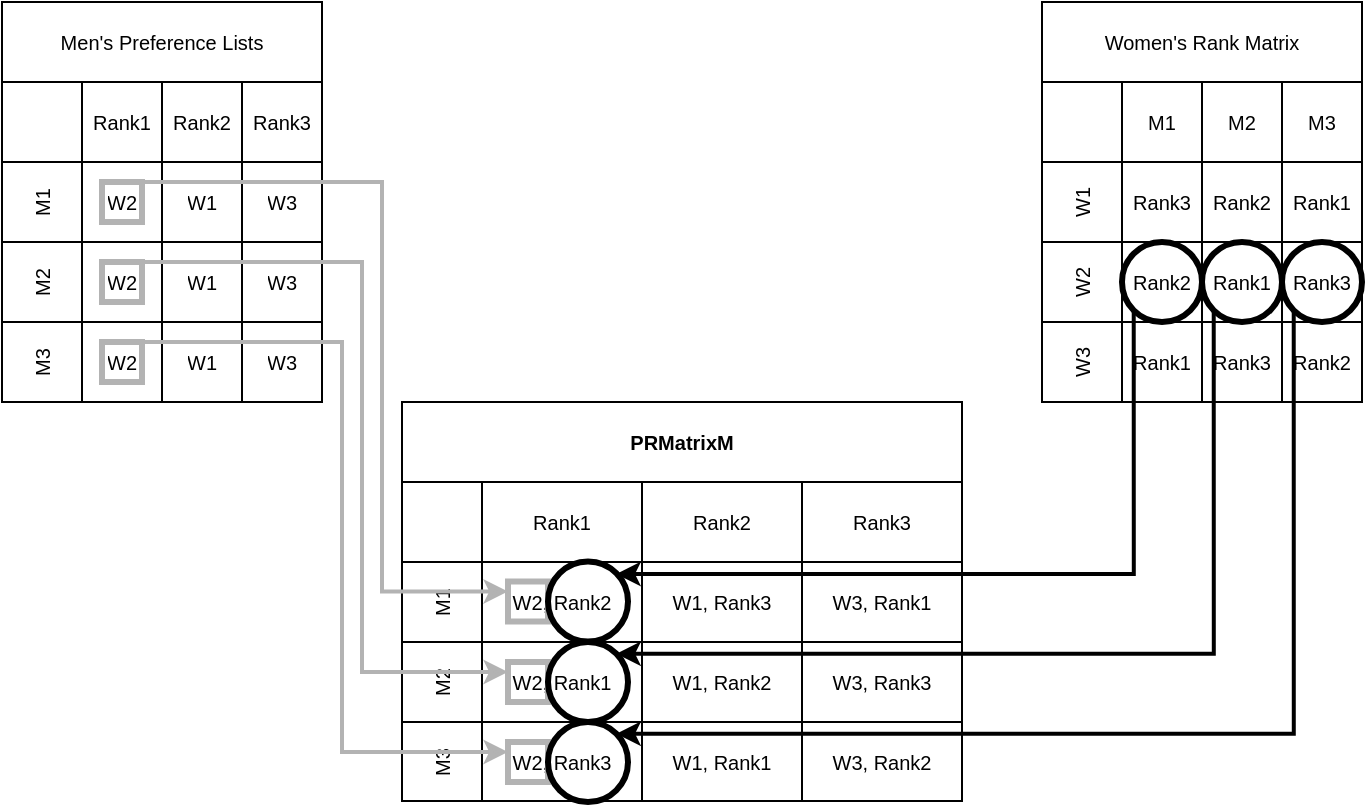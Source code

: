 <mxfile version="24.6.4" type="github">
  <diagram name="Page-1" id="vMLTytokWvOrCjo9vSvv">
    <mxGraphModel dx="1331" dy="502" grid="1" gridSize="10" guides="1" tooltips="1" connect="1" arrows="1" fold="1" page="1" pageScale="1" pageWidth="2339" pageHeight="3300" math="0" shadow="0">
      <root>
        <mxCell id="0" />
        <mxCell id="1" parent="0" />
        <mxCell id="kaPdP8XmIXaBj53WBzwW-1" value="Men&#39;s Preference Lists" style="shape=table;startSize=40;container=1;collapsible=0;childLayout=tableLayout;resizeLast=0;resizeLastRow=0;fontStyle=0;fontSize=10;" parent="1" vertex="1">
          <mxGeometry x="40" y="40" width="160" height="200" as="geometry" />
        </mxCell>
        <mxCell id="kaPdP8XmIXaBj53WBzwW-2" value="" style="shape=tableRow;horizontal=0;startSize=40;swimlaneHead=0;swimlaneBody=0;strokeColor=inherit;top=0;left=0;bottom=0;right=0;collapsible=0;dropTarget=0;fillColor=none;points=[[0,0.5],[1,0.5]];portConstraint=eastwest;fontSize=10;" parent="kaPdP8XmIXaBj53WBzwW-1" vertex="1">
          <mxGeometry y="40" width="160" height="40" as="geometry" />
        </mxCell>
        <mxCell id="kaPdP8XmIXaBj53WBzwW-3" value="Rank1" style="shape=partialRectangle;html=1;whiteSpace=wrap;connectable=0;strokeColor=inherit;overflow=hidden;fillColor=none;top=0;left=0;bottom=0;right=0;pointerEvents=1;fontSize=10;" parent="kaPdP8XmIXaBj53WBzwW-2" vertex="1">
          <mxGeometry x="40" width="40" height="40" as="geometry">
            <mxRectangle width="40" height="40" as="alternateBounds" />
          </mxGeometry>
        </mxCell>
        <mxCell id="kaPdP8XmIXaBj53WBzwW-4" value="Rank2" style="shape=partialRectangle;html=1;whiteSpace=wrap;connectable=0;strokeColor=inherit;overflow=hidden;fillColor=none;top=0;left=0;bottom=0;right=0;pointerEvents=1;fontSize=10;" parent="kaPdP8XmIXaBj53WBzwW-2" vertex="1">
          <mxGeometry x="80" width="40" height="40" as="geometry">
            <mxRectangle width="40" height="40" as="alternateBounds" />
          </mxGeometry>
        </mxCell>
        <mxCell id="kaPdP8XmIXaBj53WBzwW-5" value="Rank3" style="shape=partialRectangle;html=1;whiteSpace=wrap;connectable=0;strokeColor=inherit;overflow=hidden;fillColor=none;top=0;left=0;bottom=0;right=0;pointerEvents=1;strokeWidth=1;resizeWidth=1;resizeHeight=1;fontSize=10;" parent="kaPdP8XmIXaBj53WBzwW-2" vertex="1">
          <mxGeometry x="120" width="40" height="40" as="geometry">
            <mxRectangle width="40" height="40" as="alternateBounds" />
          </mxGeometry>
        </mxCell>
        <mxCell id="kaPdP8XmIXaBj53WBzwW-6" value="M1" style="shape=tableRow;horizontal=0;startSize=40;swimlaneHead=0;swimlaneBody=0;strokeColor=inherit;top=0;left=0;bottom=0;right=0;collapsible=0;dropTarget=0;fillColor=none;points=[[0,0.5],[1,0.5]];portConstraint=eastwest;fontSize=10;" parent="kaPdP8XmIXaBj53WBzwW-1" vertex="1">
          <mxGeometry y="80" width="160" height="40" as="geometry" />
        </mxCell>
        <mxCell id="kaPdP8XmIXaBj53WBzwW-7" value="W2" style="shape=partialRectangle;html=1;whiteSpace=wrap;connectable=0;overflow=hidden;top=0;left=0;bottom=0;right=0;pointerEvents=1;strokeColor=default;fillColor=none;fontSize=10;" parent="kaPdP8XmIXaBj53WBzwW-6" vertex="1">
          <mxGeometry x="40" width="40" height="40" as="geometry">
            <mxRectangle width="40" height="40" as="alternateBounds" />
          </mxGeometry>
        </mxCell>
        <mxCell id="kaPdP8XmIXaBj53WBzwW-8" value="W1" style="shape=partialRectangle;html=1;whiteSpace=wrap;connectable=0;overflow=hidden;top=0;left=0;bottom=0;right=0;pointerEvents=1;fillColor=none;labelBackgroundColor=none;labelBorderColor=none;strokeColor=default;shadow=0;resizable=1;resizeWidth=0;metaEdit=0;backgroundOutline=0;fontSize=10;" parent="kaPdP8XmIXaBj53WBzwW-6" vertex="1">
          <mxGeometry x="80" width="40" height="40" as="geometry">
            <mxRectangle width="40" height="40" as="alternateBounds" />
          </mxGeometry>
        </mxCell>
        <mxCell id="kaPdP8XmIXaBj53WBzwW-9" value="W3" style="shape=partialRectangle;html=1;whiteSpace=wrap;connectable=0;overflow=hidden;top=0;left=0;bottom=0;right=0;pointerEvents=1;fillColor=none;fontSize=10;" parent="kaPdP8XmIXaBj53WBzwW-6" vertex="1">
          <mxGeometry x="120" width="40" height="40" as="geometry">
            <mxRectangle width="40" height="40" as="alternateBounds" />
          </mxGeometry>
        </mxCell>
        <mxCell id="kaPdP8XmIXaBj53WBzwW-10" value="M2" style="shape=tableRow;horizontal=0;startSize=40;swimlaneHead=0;swimlaneBody=0;strokeColor=inherit;top=0;left=0;bottom=0;right=0;collapsible=0;dropTarget=0;fillColor=none;points=[[0,0.5],[1,0.5]];portConstraint=eastwest;fontSize=10;" parent="kaPdP8XmIXaBj53WBzwW-1" vertex="1">
          <mxGeometry y="120" width="160" height="40" as="geometry" />
        </mxCell>
        <mxCell id="kaPdP8XmIXaBj53WBzwW-11" value="W2" style="shape=partialRectangle;html=1;whiteSpace=wrap;connectable=0;overflow=hidden;top=0;left=0;bottom=0;right=0;pointerEvents=1;strokeOpacity=100;fillColor=none;fontSize=10;" parent="kaPdP8XmIXaBj53WBzwW-10" vertex="1">
          <mxGeometry x="40" width="40" height="40" as="geometry">
            <mxRectangle width="40" height="40" as="alternateBounds" />
          </mxGeometry>
        </mxCell>
        <mxCell id="kaPdP8XmIXaBj53WBzwW-12" value="W1" style="shape=partialRectangle;html=1;whiteSpace=wrap;connectable=0;strokeColor=inherit;overflow=hidden;fillColor=none;top=0;left=0;bottom=0;right=0;pointerEvents=1;fontSize=10;" parent="kaPdP8XmIXaBj53WBzwW-10" vertex="1">
          <mxGeometry x="80" width="40" height="40" as="geometry">
            <mxRectangle width="40" height="40" as="alternateBounds" />
          </mxGeometry>
        </mxCell>
        <mxCell id="kaPdP8XmIXaBj53WBzwW-13" value="W3" style="shape=partialRectangle;html=1;whiteSpace=wrap;connectable=0;strokeColor=inherit;overflow=hidden;fillColor=none;top=0;left=0;bottom=0;right=0;pointerEvents=1;fontSize=10;" parent="kaPdP8XmIXaBj53WBzwW-10" vertex="1">
          <mxGeometry x="120" width="40" height="40" as="geometry">
            <mxRectangle width="40" height="40" as="alternateBounds" />
          </mxGeometry>
        </mxCell>
        <mxCell id="kaPdP8XmIXaBj53WBzwW-14" value="M3" style="shape=tableRow;horizontal=0;startSize=40;swimlaneHead=0;swimlaneBody=0;strokeColor=inherit;top=0;left=0;bottom=0;right=0;collapsible=0;dropTarget=0;fillColor=none;points=[[0,0.5],[1,0.5]];portConstraint=eastwest;fontSize=10;" parent="kaPdP8XmIXaBj53WBzwW-1" vertex="1">
          <mxGeometry y="160" width="160" height="40" as="geometry" />
        </mxCell>
        <mxCell id="kaPdP8XmIXaBj53WBzwW-15" value="W2" style="shape=partialRectangle;html=1;whiteSpace=wrap;connectable=0;overflow=hidden;top=0;left=0;bottom=0;right=0;pointerEvents=1;fillColor=none;fontSize=10;" parent="kaPdP8XmIXaBj53WBzwW-14" vertex="1">
          <mxGeometry x="40" width="40" height="40" as="geometry">
            <mxRectangle width="40" height="40" as="alternateBounds" />
          </mxGeometry>
        </mxCell>
        <mxCell id="kaPdP8XmIXaBj53WBzwW-16" value="W1" style="shape=partialRectangle;html=1;whiteSpace=wrap;connectable=0;overflow=hidden;top=0;left=0;bottom=0;right=0;pointerEvents=1;fillColor=none;fontSize=10;" parent="kaPdP8XmIXaBj53WBzwW-14" vertex="1">
          <mxGeometry x="80" width="40" height="40" as="geometry">
            <mxRectangle width="40" height="40" as="alternateBounds" />
          </mxGeometry>
        </mxCell>
        <mxCell id="kaPdP8XmIXaBj53WBzwW-17" value="W3" style="shape=partialRectangle;html=1;whiteSpace=wrap;connectable=0;strokeColor=inherit;overflow=hidden;fillColor=none;top=0;left=0;bottom=0;right=0;pointerEvents=1;fontSize=10;" parent="kaPdP8XmIXaBj53WBzwW-14" vertex="1">
          <mxGeometry x="120" width="40" height="40" as="geometry">
            <mxRectangle width="40" height="40" as="alternateBounds" />
          </mxGeometry>
        </mxCell>
        <mxCell id="kaPdP8XmIXaBj53WBzwW-24" value="Women&#39;s Rank Matrix" style="shape=table;startSize=40;container=1;collapsible=0;childLayout=tableLayout;resizeLast=0;resizeLastRow=0;fontStyle=0;fontSize=10;" parent="1" vertex="1">
          <mxGeometry x="560" y="40" width="160" height="200" as="geometry" />
        </mxCell>
        <mxCell id="kaPdP8XmIXaBj53WBzwW-25" value="" style="shape=tableRow;horizontal=0;startSize=40;swimlaneHead=0;swimlaneBody=0;strokeColor=inherit;top=0;left=0;bottom=0;right=0;collapsible=0;dropTarget=0;fillColor=none;points=[[0,0.5],[1,0.5]];portConstraint=eastwest;fontSize=10;" parent="kaPdP8XmIXaBj53WBzwW-24" vertex="1">
          <mxGeometry y="40" width="160" height="40" as="geometry" />
        </mxCell>
        <mxCell id="kaPdP8XmIXaBj53WBzwW-26" value="M1" style="shape=partialRectangle;html=1;whiteSpace=wrap;connectable=0;strokeColor=inherit;overflow=hidden;fillColor=none;top=0;left=0;bottom=0;right=0;pointerEvents=1;fontSize=10;" parent="kaPdP8XmIXaBj53WBzwW-25" vertex="1">
          <mxGeometry x="40" width="40" height="40" as="geometry">
            <mxRectangle width="40" height="40" as="alternateBounds" />
          </mxGeometry>
        </mxCell>
        <mxCell id="kaPdP8XmIXaBj53WBzwW-27" value="M2" style="shape=partialRectangle;html=1;whiteSpace=wrap;connectable=0;strokeColor=inherit;overflow=hidden;fillColor=none;top=0;left=0;bottom=0;right=0;pointerEvents=1;fontSize=10;" parent="kaPdP8XmIXaBj53WBzwW-25" vertex="1">
          <mxGeometry x="80" width="40" height="40" as="geometry">
            <mxRectangle width="40" height="40" as="alternateBounds" />
          </mxGeometry>
        </mxCell>
        <mxCell id="kaPdP8XmIXaBj53WBzwW-28" value="M3" style="shape=partialRectangle;html=1;whiteSpace=wrap;connectable=0;strokeColor=inherit;overflow=hidden;fillColor=none;top=0;left=0;bottom=0;right=0;pointerEvents=1;strokeWidth=1;resizeWidth=1;resizeHeight=1;fontSize=10;" parent="kaPdP8XmIXaBj53WBzwW-25" vertex="1">
          <mxGeometry x="120" width="40" height="40" as="geometry">
            <mxRectangle width="40" height="40" as="alternateBounds" />
          </mxGeometry>
        </mxCell>
        <mxCell id="kaPdP8XmIXaBj53WBzwW-29" value="W1" style="shape=tableRow;horizontal=0;startSize=40;swimlaneHead=0;swimlaneBody=0;strokeColor=inherit;top=0;left=0;bottom=0;right=0;collapsible=0;dropTarget=0;fillColor=none;points=[[0,0.5],[1,0.5]];portConstraint=eastwest;fontSize=10;" parent="kaPdP8XmIXaBj53WBzwW-24" vertex="1">
          <mxGeometry y="80" width="160" height="40" as="geometry" />
        </mxCell>
        <mxCell id="kaPdP8XmIXaBj53WBzwW-30" value="Rank3" style="shape=partialRectangle;html=1;whiteSpace=wrap;connectable=0;strokeColor=inherit;overflow=hidden;fillColor=none;top=0;left=0;bottom=0;right=0;pointerEvents=1;fontSize=10;" parent="kaPdP8XmIXaBj53WBzwW-29" vertex="1">
          <mxGeometry x="40" width="40" height="40" as="geometry">
            <mxRectangle width="40" height="40" as="alternateBounds" />
          </mxGeometry>
        </mxCell>
        <mxCell id="kaPdP8XmIXaBj53WBzwW-31" value="Rank2" style="shape=partialRectangle;html=1;whiteSpace=wrap;connectable=0;strokeColor=inherit;overflow=hidden;fillColor=none;top=0;left=0;bottom=0;right=0;pointerEvents=1;fontSize=10;" parent="kaPdP8XmIXaBj53WBzwW-29" vertex="1">
          <mxGeometry x="80" width="40" height="40" as="geometry">
            <mxRectangle width="40" height="40" as="alternateBounds" />
          </mxGeometry>
        </mxCell>
        <mxCell id="kaPdP8XmIXaBj53WBzwW-32" value="Rank1" style="shape=partialRectangle;html=1;whiteSpace=wrap;connectable=0;strokeColor=inherit;overflow=hidden;fillColor=none;top=0;left=0;bottom=0;right=0;pointerEvents=1;fontSize=10;" parent="kaPdP8XmIXaBj53WBzwW-29" vertex="1">
          <mxGeometry x="120" width="40" height="40" as="geometry">
            <mxRectangle width="40" height="40" as="alternateBounds" />
          </mxGeometry>
        </mxCell>
        <mxCell id="kaPdP8XmIXaBj53WBzwW-33" value="W2" style="shape=tableRow;horizontal=0;startSize=40;swimlaneHead=0;swimlaneBody=0;strokeColor=inherit;top=0;left=0;bottom=0;right=0;collapsible=0;dropTarget=0;fillColor=none;points=[[0,0.5],[1,0.5]];portConstraint=eastwest;fontSize=10;" parent="kaPdP8XmIXaBj53WBzwW-24" vertex="1">
          <mxGeometry y="120" width="160" height="40" as="geometry" />
        </mxCell>
        <mxCell id="kaPdP8XmIXaBj53WBzwW-34" value="Rank2" style="shape=partialRectangle;html=1;whiteSpace=wrap;connectable=0;strokeColor=inherit;overflow=hidden;fillColor=none;top=0;left=0;bottom=0;right=0;pointerEvents=1;fontSize=10;" parent="kaPdP8XmIXaBj53WBzwW-33" vertex="1">
          <mxGeometry x="40" width="40" height="40" as="geometry">
            <mxRectangle width="40" height="40" as="alternateBounds" />
          </mxGeometry>
        </mxCell>
        <mxCell id="kaPdP8XmIXaBj53WBzwW-35" value="Rank1" style="shape=partialRectangle;html=1;whiteSpace=wrap;connectable=0;strokeColor=inherit;overflow=hidden;fillColor=none;top=0;left=0;bottom=0;right=0;pointerEvents=1;fontSize=10;" parent="kaPdP8XmIXaBj53WBzwW-33" vertex="1">
          <mxGeometry x="80" width="40" height="40" as="geometry">
            <mxRectangle width="40" height="40" as="alternateBounds" />
          </mxGeometry>
        </mxCell>
        <mxCell id="kaPdP8XmIXaBj53WBzwW-36" value="Rank3" style="shape=partialRectangle;html=1;whiteSpace=wrap;connectable=0;strokeColor=inherit;overflow=hidden;fillColor=none;top=0;left=0;bottom=0;right=0;pointerEvents=1;fontSize=10;" parent="kaPdP8XmIXaBj53WBzwW-33" vertex="1">
          <mxGeometry x="120" width="40" height="40" as="geometry">
            <mxRectangle width="40" height="40" as="alternateBounds" />
          </mxGeometry>
        </mxCell>
        <mxCell id="kaPdP8XmIXaBj53WBzwW-37" value="W3" style="shape=tableRow;horizontal=0;startSize=40;swimlaneHead=0;swimlaneBody=0;strokeColor=inherit;top=0;left=0;bottom=0;right=0;collapsible=0;dropTarget=0;fillColor=none;points=[[0,0.5],[1,0.5]];portConstraint=eastwest;fontSize=10;" parent="kaPdP8XmIXaBj53WBzwW-24" vertex="1">
          <mxGeometry y="160" width="160" height="40" as="geometry" />
        </mxCell>
        <mxCell id="kaPdP8XmIXaBj53WBzwW-38" value="Rank1" style="shape=partialRectangle;html=1;whiteSpace=wrap;connectable=0;strokeColor=inherit;overflow=hidden;fillColor=none;top=0;left=0;bottom=0;right=0;pointerEvents=1;fontSize=10;" parent="kaPdP8XmIXaBj53WBzwW-37" vertex="1">
          <mxGeometry x="40" width="40" height="40" as="geometry">
            <mxRectangle width="40" height="40" as="alternateBounds" />
          </mxGeometry>
        </mxCell>
        <mxCell id="kaPdP8XmIXaBj53WBzwW-39" value="Rank3" style="shape=partialRectangle;html=1;whiteSpace=wrap;connectable=0;strokeColor=inherit;overflow=hidden;fillColor=none;top=0;left=0;bottom=0;right=0;pointerEvents=1;fontSize=10;" parent="kaPdP8XmIXaBj53WBzwW-37" vertex="1">
          <mxGeometry x="80" width="40" height="40" as="geometry">
            <mxRectangle width="40" height="40" as="alternateBounds" />
          </mxGeometry>
        </mxCell>
        <mxCell id="kaPdP8XmIXaBj53WBzwW-40" value="Rank2" style="shape=partialRectangle;html=1;whiteSpace=wrap;connectable=0;strokeColor=inherit;overflow=hidden;fillColor=none;top=0;left=0;bottom=0;right=0;pointerEvents=1;fontSize=10;" parent="kaPdP8XmIXaBj53WBzwW-37" vertex="1">
          <mxGeometry x="120" width="40" height="40" as="geometry">
            <mxRectangle width="40" height="40" as="alternateBounds" />
          </mxGeometry>
        </mxCell>
        <mxCell id="kaPdP8XmIXaBj53WBzwW-47" value="PRMatrixM" style="shape=table;startSize=40;container=1;collapsible=0;childLayout=tableLayout;resizeLast=0;resizeLastRow=0;fontStyle=1;fontSize=10;" parent="1" vertex="1">
          <mxGeometry x="240" y="240" width="280" height="199.5" as="geometry" />
        </mxCell>
        <mxCell id="kaPdP8XmIXaBj53WBzwW-48" value="" style="shape=tableRow;horizontal=0;startSize=40;swimlaneHead=0;swimlaneBody=0;strokeColor=inherit;top=0;left=0;bottom=0;right=0;collapsible=0;dropTarget=0;fillColor=none;points=[[0,0.5],[1,0.5]];portConstraint=eastwest;fontSize=10;" parent="kaPdP8XmIXaBj53WBzwW-47" vertex="1">
          <mxGeometry y="40" width="280" height="40" as="geometry" />
        </mxCell>
        <mxCell id="kaPdP8XmIXaBj53WBzwW-49" value="Rank1" style="shape=partialRectangle;html=1;whiteSpace=wrap;connectable=0;strokeColor=inherit;overflow=hidden;fillColor=none;top=0;left=0;bottom=0;right=0;pointerEvents=1;fontSize=10;" parent="kaPdP8XmIXaBj53WBzwW-48" vertex="1">
          <mxGeometry x="40" width="80" height="40" as="geometry">
            <mxRectangle width="80" height="40" as="alternateBounds" />
          </mxGeometry>
        </mxCell>
        <mxCell id="kaPdP8XmIXaBj53WBzwW-50" value="Rank2" style="shape=partialRectangle;html=1;whiteSpace=wrap;connectable=0;strokeColor=inherit;overflow=hidden;fillColor=none;top=0;left=0;bottom=0;right=0;pointerEvents=1;fontSize=10;" parent="kaPdP8XmIXaBj53WBzwW-48" vertex="1">
          <mxGeometry x="120" width="80" height="40" as="geometry">
            <mxRectangle width="80" height="40" as="alternateBounds" />
          </mxGeometry>
        </mxCell>
        <mxCell id="kaPdP8XmIXaBj53WBzwW-51" value="Rank3" style="shape=partialRectangle;html=1;whiteSpace=wrap;connectable=0;strokeColor=inherit;overflow=hidden;fillColor=none;top=0;left=0;bottom=0;right=0;pointerEvents=1;strokeWidth=1;resizeWidth=1;resizeHeight=1;fontSize=10;" parent="kaPdP8XmIXaBj53WBzwW-48" vertex="1">
          <mxGeometry x="200" width="80" height="40" as="geometry">
            <mxRectangle width="80" height="40" as="alternateBounds" />
          </mxGeometry>
        </mxCell>
        <mxCell id="kaPdP8XmIXaBj53WBzwW-52" value="M1" style="shape=tableRow;horizontal=0;startSize=40;swimlaneHead=0;swimlaneBody=0;strokeColor=inherit;top=0;left=0;bottom=0;right=0;collapsible=0;dropTarget=0;fillColor=none;points=[[0,0.5],[1,0.5]];portConstraint=eastwest;fontSize=10;" parent="kaPdP8XmIXaBj53WBzwW-47" vertex="1">
          <mxGeometry y="80" width="280" height="40" as="geometry" />
        </mxCell>
        <mxCell id="kaPdP8XmIXaBj53WBzwW-53" value="W2, Rank2" style="shape=partialRectangle;html=1;whiteSpace=wrap;connectable=0;overflow=hidden;top=0;left=0;bottom=0;right=0;pointerEvents=1;strokeColor=default;fillColor=none;fontSize=10;" parent="kaPdP8XmIXaBj53WBzwW-52" vertex="1">
          <mxGeometry x="40" width="80" height="40" as="geometry">
            <mxRectangle width="80" height="40" as="alternateBounds" />
          </mxGeometry>
        </mxCell>
        <mxCell id="kaPdP8XmIXaBj53WBzwW-54" value="W1, Rank3" style="shape=partialRectangle;html=1;whiteSpace=wrap;connectable=0;overflow=hidden;top=0;left=0;bottom=0;right=0;pointerEvents=1;fillColor=none;labelBackgroundColor=none;labelBorderColor=none;strokeColor=default;shadow=0;resizable=1;resizeWidth=0;metaEdit=0;backgroundOutline=0;fontSize=10;" parent="kaPdP8XmIXaBj53WBzwW-52" vertex="1">
          <mxGeometry x="120" width="80" height="40" as="geometry">
            <mxRectangle width="80" height="40" as="alternateBounds" />
          </mxGeometry>
        </mxCell>
        <mxCell id="kaPdP8XmIXaBj53WBzwW-55" value="W3, Rank1" style="shape=partialRectangle;html=1;whiteSpace=wrap;connectable=0;overflow=hidden;top=0;left=0;bottom=0;right=0;pointerEvents=1;fillColor=none;fontSize=10;" parent="kaPdP8XmIXaBj53WBzwW-52" vertex="1">
          <mxGeometry x="200" width="80" height="40" as="geometry">
            <mxRectangle width="80" height="40" as="alternateBounds" />
          </mxGeometry>
        </mxCell>
        <mxCell id="kaPdP8XmIXaBj53WBzwW-56" value="M2" style="shape=tableRow;horizontal=0;startSize=40;swimlaneHead=0;swimlaneBody=0;strokeColor=inherit;top=0;left=0;bottom=0;right=0;collapsible=0;dropTarget=0;fillColor=none;points=[[0,0.5],[1,0.5]];portConstraint=eastwest;fontSize=10;" parent="kaPdP8XmIXaBj53WBzwW-47" vertex="1">
          <mxGeometry y="120" width="280" height="40" as="geometry" />
        </mxCell>
        <mxCell id="kaPdP8XmIXaBj53WBzwW-57" value="W2, Rank1" style="shape=partialRectangle;html=1;whiteSpace=wrap;connectable=0;overflow=hidden;top=0;left=0;bottom=0;right=0;pointerEvents=1;strokeOpacity=100;fillColor=none;fontSize=10;" parent="kaPdP8XmIXaBj53WBzwW-56" vertex="1">
          <mxGeometry x="40" width="80" height="40" as="geometry">
            <mxRectangle width="80" height="40" as="alternateBounds" />
          </mxGeometry>
        </mxCell>
        <mxCell id="kaPdP8XmIXaBj53WBzwW-58" value="W1, Rank2" style="shape=partialRectangle;html=1;whiteSpace=wrap;connectable=0;strokeColor=inherit;overflow=hidden;fillColor=none;top=0;left=0;bottom=0;right=0;pointerEvents=1;fontSize=10;" parent="kaPdP8XmIXaBj53WBzwW-56" vertex="1">
          <mxGeometry x="120" width="80" height="40" as="geometry">
            <mxRectangle width="80" height="40" as="alternateBounds" />
          </mxGeometry>
        </mxCell>
        <mxCell id="kaPdP8XmIXaBj53WBzwW-59" value="W3, Rank3" style="shape=partialRectangle;html=1;whiteSpace=wrap;connectable=0;strokeColor=inherit;overflow=hidden;fillColor=none;top=0;left=0;bottom=0;right=0;pointerEvents=1;fontSize=10;" parent="kaPdP8XmIXaBj53WBzwW-56" vertex="1">
          <mxGeometry x="200" width="80" height="40" as="geometry">
            <mxRectangle width="80" height="40" as="alternateBounds" />
          </mxGeometry>
        </mxCell>
        <mxCell id="kaPdP8XmIXaBj53WBzwW-60" value="M3" style="shape=tableRow;horizontal=0;startSize=40;swimlaneHead=0;swimlaneBody=0;strokeColor=inherit;top=0;left=0;bottom=0;right=0;collapsible=0;dropTarget=0;fillColor=none;points=[[0,0.5],[1,0.5]];portConstraint=eastwest;fontSize=10;" parent="kaPdP8XmIXaBj53WBzwW-47" vertex="1">
          <mxGeometry y="160" width="280" height="40" as="geometry" />
        </mxCell>
        <mxCell id="kaPdP8XmIXaBj53WBzwW-61" value="W2, Rank3" style="shape=partialRectangle;html=1;whiteSpace=wrap;connectable=0;overflow=hidden;top=0;left=0;bottom=0;right=0;pointerEvents=1;fillColor=none;fontSize=10;" parent="kaPdP8XmIXaBj53WBzwW-60" vertex="1">
          <mxGeometry x="40" width="80" height="40" as="geometry">
            <mxRectangle width="80" height="40" as="alternateBounds" />
          </mxGeometry>
        </mxCell>
        <mxCell id="kaPdP8XmIXaBj53WBzwW-62" value="W1, Rank1" style="shape=partialRectangle;html=1;whiteSpace=wrap;connectable=0;overflow=hidden;top=0;left=0;bottom=0;right=0;pointerEvents=1;fillColor=none;fontSize=10;" parent="kaPdP8XmIXaBj53WBzwW-60" vertex="1">
          <mxGeometry x="120" width="80" height="40" as="geometry">
            <mxRectangle width="80" height="40" as="alternateBounds" />
          </mxGeometry>
        </mxCell>
        <mxCell id="kaPdP8XmIXaBj53WBzwW-63" value="W3, Rank2" style="shape=partialRectangle;html=1;whiteSpace=wrap;connectable=0;strokeColor=inherit;overflow=hidden;fillColor=none;top=0;left=0;bottom=0;right=0;pointerEvents=1;fontSize=10;" parent="kaPdP8XmIXaBj53WBzwW-60" vertex="1">
          <mxGeometry x="200" width="80" height="40" as="geometry">
            <mxRectangle width="80" height="40" as="alternateBounds" />
          </mxGeometry>
        </mxCell>
        <mxCell id="FKIhmJ0GrVmApkQtwuMD-34" style="edgeStyle=orthogonalEdgeStyle;rounded=0;orthogonalLoop=1;jettySize=auto;html=1;exitX=1;exitY=0;exitDx=0;exitDy=0;entryX=0;entryY=0.25;entryDx=0;entryDy=0;strokeWidth=2;strokeColor=#B3B3B3;" edge="1" parent="1" source="kaPdP8XmIXaBj53WBzwW-64" target="FKIhmJ0GrVmApkQtwuMD-4">
          <mxGeometry relative="1" as="geometry">
            <Array as="points">
              <mxPoint x="230" y="130" />
              <mxPoint x="230" y="335" />
            </Array>
          </mxGeometry>
        </mxCell>
        <mxCell id="kaPdP8XmIXaBj53WBzwW-64" value="" style="whiteSpace=wrap;html=1;fillColor=none;strokeWidth=3;strokeColor=#B3B3B3;" parent="1" vertex="1">
          <mxGeometry x="90" y="130" width="20" height="20" as="geometry" />
        </mxCell>
        <mxCell id="FKIhmJ0GrVmApkQtwuMD-37" style="edgeStyle=orthogonalEdgeStyle;rounded=0;orthogonalLoop=1;jettySize=auto;html=1;exitX=0;exitY=1;exitDx=0;exitDy=0;entryX=1;entryY=0;entryDx=0;entryDy=0;strokeWidth=2;" edge="1" parent="1" source="kaPdP8XmIXaBj53WBzwW-70" target="FKIhmJ0GrVmApkQtwuMD-9">
          <mxGeometry relative="1" as="geometry">
            <Array as="points">
              <mxPoint x="606" y="326" />
              <mxPoint x="347" y="326" />
            </Array>
          </mxGeometry>
        </mxCell>
        <mxCell id="kaPdP8XmIXaBj53WBzwW-70" value="" style="ellipse;whiteSpace=wrap;html=1;fillColor=none;strokeWidth=3;" parent="1" vertex="1">
          <mxGeometry x="600" y="160" width="40" height="40" as="geometry" />
        </mxCell>
        <mxCell id="FKIhmJ0GrVmApkQtwuMD-33" style="edgeStyle=orthogonalEdgeStyle;rounded=0;orthogonalLoop=1;jettySize=auto;html=1;exitX=1;exitY=0;exitDx=0;exitDy=0;entryX=0;entryY=0.25;entryDx=0;entryDy=0;strokeWidth=2;strokeColor=#B3B3B3;" edge="1" parent="1" source="FKIhmJ0GrVmApkQtwuMD-1" target="FKIhmJ0GrVmApkQtwuMD-5">
          <mxGeometry relative="1" as="geometry">
            <Array as="points">
              <mxPoint x="220" y="170" />
              <mxPoint x="220" y="375" />
            </Array>
          </mxGeometry>
        </mxCell>
        <mxCell id="FKIhmJ0GrVmApkQtwuMD-1" value="" style="whiteSpace=wrap;html=1;fillColor=none;strokeWidth=3;strokeColor=#B3B3B3;" vertex="1" parent="1">
          <mxGeometry x="90" y="170" width="20" height="20" as="geometry" />
        </mxCell>
        <mxCell id="FKIhmJ0GrVmApkQtwuMD-35" style="edgeStyle=orthogonalEdgeStyle;rounded=0;orthogonalLoop=1;jettySize=auto;html=1;exitX=1;exitY=0;exitDx=0;exitDy=0;entryX=0;entryY=0.25;entryDx=0;entryDy=0;strokeWidth=2;strokeColor=#B3B3B3;" edge="1" parent="1" source="FKIhmJ0GrVmApkQtwuMD-2" target="FKIhmJ0GrVmApkQtwuMD-6">
          <mxGeometry relative="1" as="geometry">
            <Array as="points">
              <mxPoint x="210" y="210" />
              <mxPoint x="210" y="415" />
            </Array>
          </mxGeometry>
        </mxCell>
        <mxCell id="FKIhmJ0GrVmApkQtwuMD-2" value="" style="whiteSpace=wrap;html=1;fillColor=none;strokeWidth=3;strokeColor=#B3B3B3;" vertex="1" parent="1">
          <mxGeometry x="90" y="210" width="20" height="20" as="geometry" />
        </mxCell>
        <mxCell id="FKIhmJ0GrVmApkQtwuMD-4" value="" style="whiteSpace=wrap;html=1;fillColor=none;strokeWidth=3;strokeColor=#B3B3B3;" vertex="1" parent="1">
          <mxGeometry x="293" y="329.75" width="20" height="20" as="geometry" />
        </mxCell>
        <mxCell id="FKIhmJ0GrVmApkQtwuMD-5" value="" style="whiteSpace=wrap;html=1;fillColor=none;strokeWidth=3;strokeColor=#B3B3B3;" vertex="1" parent="1">
          <mxGeometry x="293" y="370" width="20" height="20" as="geometry" />
        </mxCell>
        <mxCell id="FKIhmJ0GrVmApkQtwuMD-6" value="" style="whiteSpace=wrap;html=1;fillColor=none;strokeWidth=3;strokeColor=#B3B3B3;" vertex="1" parent="1">
          <mxGeometry x="293" y="410" width="20" height="20" as="geometry" />
        </mxCell>
        <mxCell id="FKIhmJ0GrVmApkQtwuMD-38" style="edgeStyle=orthogonalEdgeStyle;rounded=0;orthogonalLoop=1;jettySize=auto;html=1;exitX=0;exitY=1;exitDx=0;exitDy=0;entryX=1;entryY=0;entryDx=0;entryDy=0;strokeWidth=2;" edge="1" parent="1" source="FKIhmJ0GrVmApkQtwuMD-7" target="FKIhmJ0GrVmApkQtwuMD-10">
          <mxGeometry relative="1" as="geometry">
            <Array as="points">
              <mxPoint x="646" y="366" />
            </Array>
          </mxGeometry>
        </mxCell>
        <mxCell id="FKIhmJ0GrVmApkQtwuMD-7" value="" style="ellipse;whiteSpace=wrap;html=1;fillColor=none;strokeWidth=3;" vertex="1" parent="1">
          <mxGeometry x="640" y="160" width="40" height="40" as="geometry" />
        </mxCell>
        <mxCell id="FKIhmJ0GrVmApkQtwuMD-39" style="edgeStyle=orthogonalEdgeStyle;rounded=0;orthogonalLoop=1;jettySize=auto;html=1;exitX=0;exitY=1;exitDx=0;exitDy=0;entryX=1;entryY=0;entryDx=0;entryDy=0;strokeWidth=2;" edge="1" parent="1" source="FKIhmJ0GrVmApkQtwuMD-8" target="FKIhmJ0GrVmApkQtwuMD-28">
          <mxGeometry relative="1" as="geometry">
            <Array as="points">
              <mxPoint x="686" y="406" />
            </Array>
          </mxGeometry>
        </mxCell>
        <mxCell id="FKIhmJ0GrVmApkQtwuMD-8" value="" style="ellipse;whiteSpace=wrap;html=1;fillColor=none;strokeWidth=3;" vertex="1" parent="1">
          <mxGeometry x="680" y="160" width="40" height="40" as="geometry" />
        </mxCell>
        <mxCell id="FKIhmJ0GrVmApkQtwuMD-9" value="" style="ellipse;whiteSpace=wrap;html=1;fillColor=none;strokeWidth=3;" vertex="1" parent="1">
          <mxGeometry x="313" y="319.75" width="40" height="40" as="geometry" />
        </mxCell>
        <mxCell id="FKIhmJ0GrVmApkQtwuMD-10" value="" style="ellipse;whiteSpace=wrap;html=1;fillColor=none;strokeWidth=3;" vertex="1" parent="1">
          <mxGeometry x="313" y="360" width="40" height="40" as="geometry" />
        </mxCell>
        <mxCell id="FKIhmJ0GrVmApkQtwuMD-28" value="" style="ellipse;whiteSpace=wrap;html=1;fillColor=none;strokeWidth=3;" vertex="1" parent="1">
          <mxGeometry x="313" y="400" width="40" height="40" as="geometry" />
        </mxCell>
      </root>
    </mxGraphModel>
  </diagram>
</mxfile>

